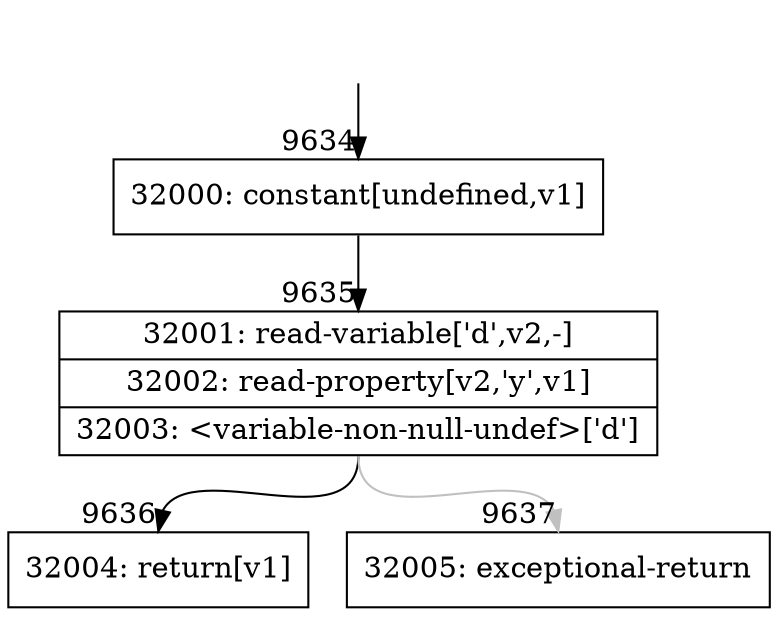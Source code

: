 digraph {
rankdir="TD"
BB_entry882[shape=none,label=""];
BB_entry882 -> BB9634 [tailport=s, headport=n, headlabel="    9634"]
BB9634 [shape=record label="{32000: constant[undefined,v1]}" ] 
BB9634 -> BB9635 [tailport=s, headport=n, headlabel="      9635"]
BB9635 [shape=record label="{32001: read-variable['d',v2,-]|32002: read-property[v2,'y',v1]|32003: \<variable-non-null-undef\>['d']}" ] 
BB9635 -> BB9636 [tailport=s, headport=n, headlabel="      9636"]
BB9635 -> BB9637 [tailport=s, headport=n, color=gray, headlabel="      9637"]
BB9636 [shape=record label="{32004: return[v1]}" ] 
BB9637 [shape=record label="{32005: exceptional-return}" ] 
//#$~ 5654
}

